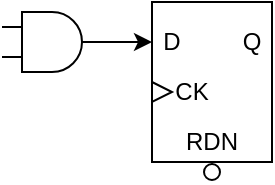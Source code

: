 <mxfile version="24.3.1" type="github">
  <diagram name="第 1 页" id="xqKIsfR9Eklun5eR2lfy">
    <mxGraphModel dx="689" dy="260" grid="1" gridSize="5" guides="1" tooltips="1" connect="1" arrows="1" fold="1" page="0" pageScale="1" pageWidth="827" pageHeight="1169" math="0" shadow="0">
      <root>
        <mxCell id="0" />
        <mxCell id="1" parent="0" />
        <mxCell id="y0C8CfdULQ60MGIFnEcW-41" value="" style="group" vertex="1" connectable="0" parent="1">
          <mxGeometry x="-130" y="60" width="60" height="90" as="geometry" />
        </mxCell>
        <mxCell id="y0C8CfdULQ60MGIFnEcW-42" value="" style="rounded=0;whiteSpace=wrap;html=1;" vertex="1" parent="y0C8CfdULQ60MGIFnEcW-41">
          <mxGeometry width="60" height="80" as="geometry" />
        </mxCell>
        <mxCell id="y0C8CfdULQ60MGIFnEcW-43" value="D" style="text;html=1;align=center;verticalAlign=middle;whiteSpace=wrap;rounded=0;connectable=0;" vertex="1" parent="y0C8CfdULQ60MGIFnEcW-41">
          <mxGeometry y="10" width="20" height="20" as="geometry" />
        </mxCell>
        <mxCell id="y0C8CfdULQ60MGIFnEcW-44" value="Q" style="text;html=1;align=center;verticalAlign=middle;whiteSpace=wrap;rounded=0;connectable=0;" vertex="1" parent="y0C8CfdULQ60MGIFnEcW-41">
          <mxGeometry x="40" y="10" width="20" height="20" as="geometry" />
        </mxCell>
        <mxCell id="y0C8CfdULQ60MGIFnEcW-45" value="" style="triangle;whiteSpace=wrap;html=1;" vertex="1" parent="y0C8CfdULQ60MGIFnEcW-41">
          <mxGeometry y="40" width="10" height="10" as="geometry" />
        </mxCell>
        <mxCell id="y0C8CfdULQ60MGIFnEcW-46" value="" style="verticalLabelPosition=bottom;shadow=0;dashed=0;align=center;html=1;verticalAlign=top;shape=mxgraph.electrical.logic_gates.inverting_contact;" vertex="1" parent="y0C8CfdULQ60MGIFnEcW-41">
          <mxGeometry x="25" y="80" width="10" height="10" as="geometry" />
        </mxCell>
        <mxCell id="y0C8CfdULQ60MGIFnEcW-47" value="RDN" style="text;html=1;align=center;verticalAlign=middle;whiteSpace=wrap;rounded=0;connectable=0;" vertex="1" parent="y0C8CfdULQ60MGIFnEcW-41">
          <mxGeometry x="15" y="60" width="30" height="20" as="geometry" />
        </mxCell>
        <mxCell id="y0C8CfdULQ60MGIFnEcW-48" value="CK" style="text;html=1;align=center;verticalAlign=middle;whiteSpace=wrap;rounded=0;connectable=0;" vertex="1" parent="y0C8CfdULQ60MGIFnEcW-41">
          <mxGeometry x="10" y="35" width="20" height="20" as="geometry" />
        </mxCell>
        <mxCell id="y0C8CfdULQ60MGIFnEcW-50" style="edgeStyle=orthogonalEdgeStyle;rounded=0;orthogonalLoop=1;jettySize=auto;html=1;" edge="1" parent="1" source="y0C8CfdULQ60MGIFnEcW-49">
          <mxGeometry relative="1" as="geometry">
            <mxPoint x="-130" y="80" as="targetPoint" />
          </mxGeometry>
        </mxCell>
        <mxCell id="y0C8CfdULQ60MGIFnEcW-49" value="" style="verticalLabelPosition=bottom;shadow=0;dashed=0;align=center;html=1;verticalAlign=top;shape=mxgraph.electrical.logic_gates.logic_gate;operation=and;" vertex="1" parent="1">
          <mxGeometry x="-205" y="65" width="50" height="30" as="geometry" />
        </mxCell>
      </root>
    </mxGraphModel>
  </diagram>
</mxfile>
